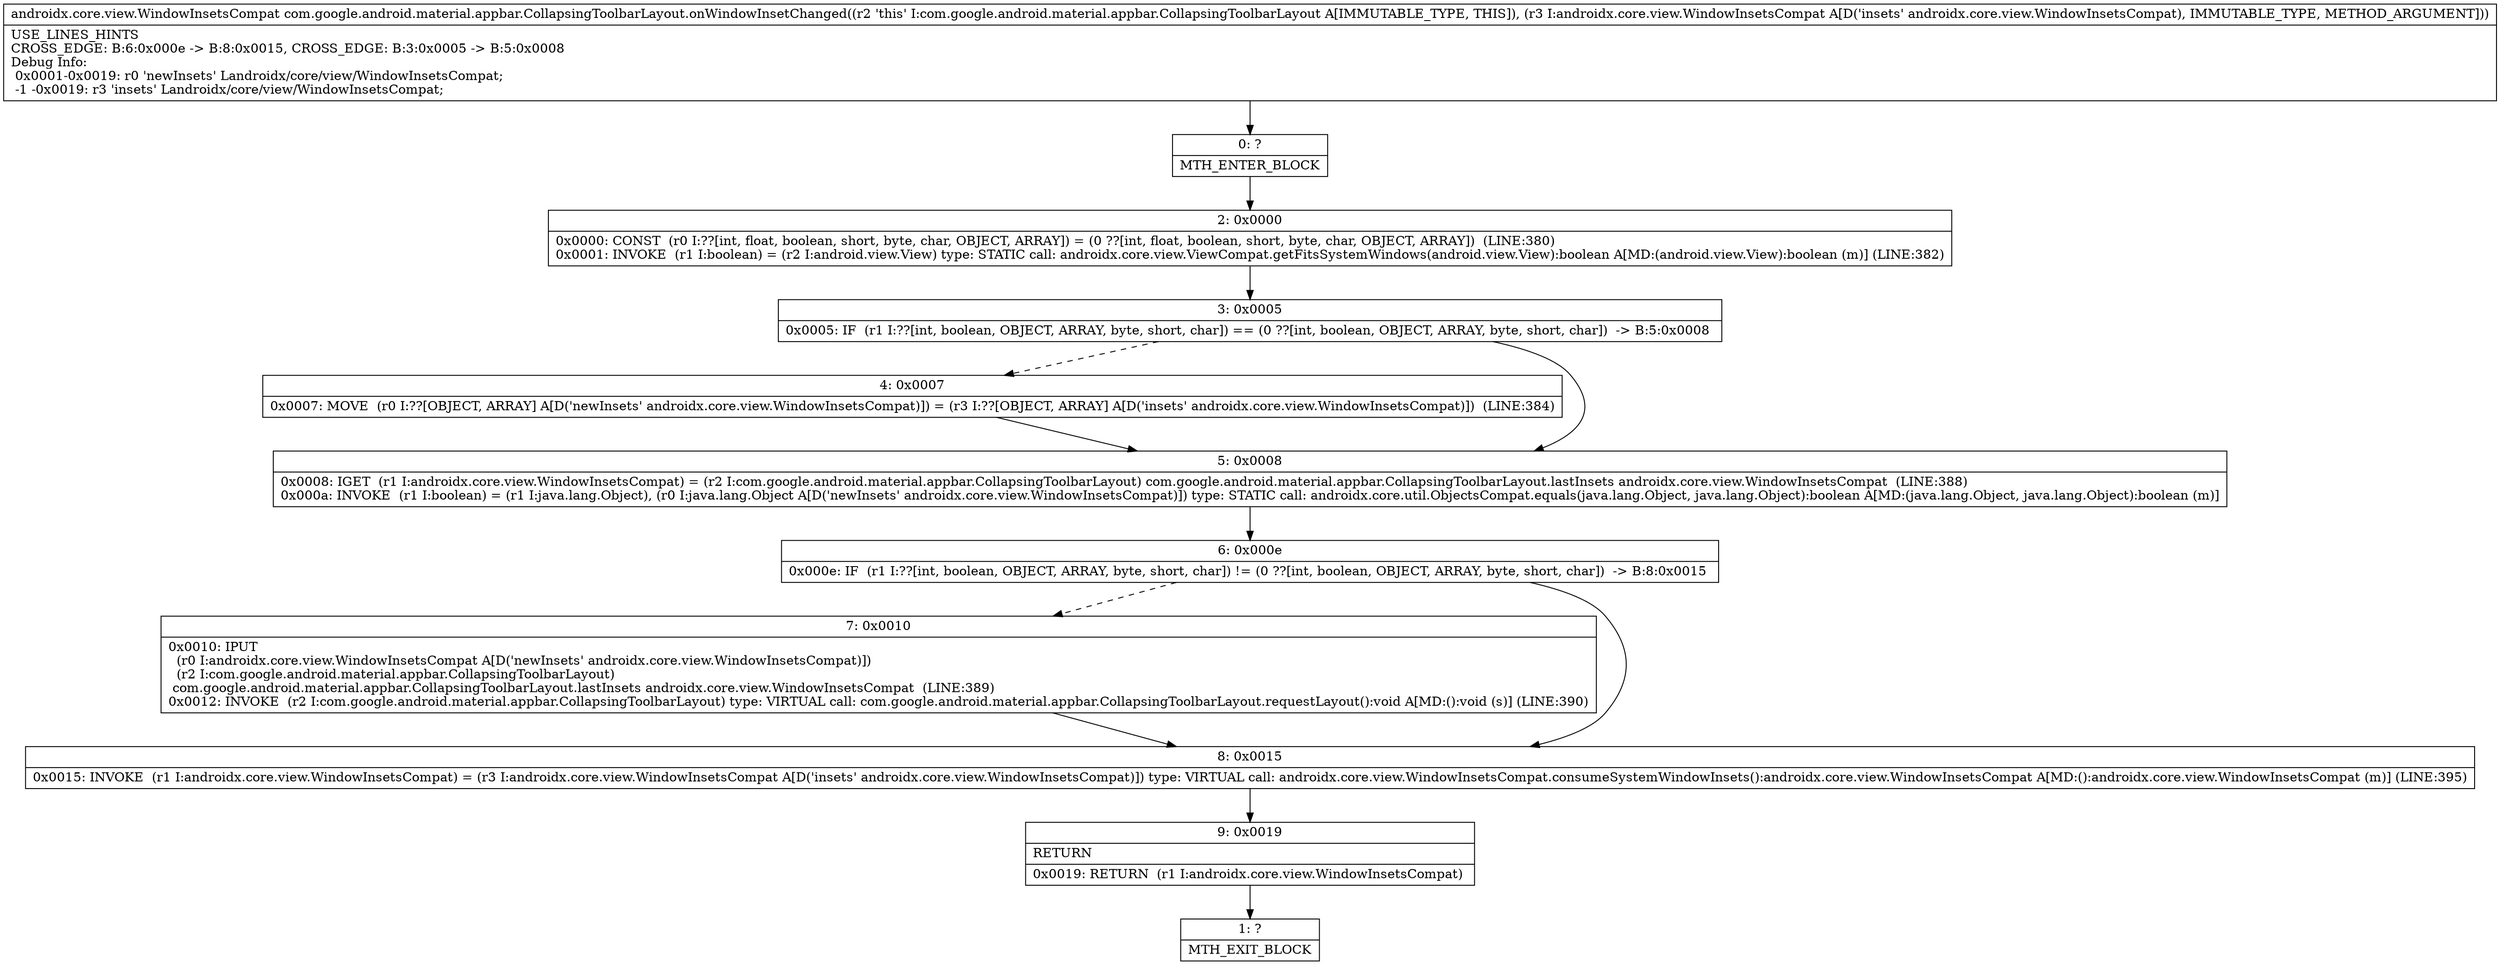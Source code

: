 digraph "CFG forcom.google.android.material.appbar.CollapsingToolbarLayout.onWindowInsetChanged(Landroidx\/core\/view\/WindowInsetsCompat;)Landroidx\/core\/view\/WindowInsetsCompat;" {
Node_0 [shape=record,label="{0\:\ ?|MTH_ENTER_BLOCK\l}"];
Node_2 [shape=record,label="{2\:\ 0x0000|0x0000: CONST  (r0 I:??[int, float, boolean, short, byte, char, OBJECT, ARRAY]) = (0 ??[int, float, boolean, short, byte, char, OBJECT, ARRAY])  (LINE:380)\l0x0001: INVOKE  (r1 I:boolean) = (r2 I:android.view.View) type: STATIC call: androidx.core.view.ViewCompat.getFitsSystemWindows(android.view.View):boolean A[MD:(android.view.View):boolean (m)] (LINE:382)\l}"];
Node_3 [shape=record,label="{3\:\ 0x0005|0x0005: IF  (r1 I:??[int, boolean, OBJECT, ARRAY, byte, short, char]) == (0 ??[int, boolean, OBJECT, ARRAY, byte, short, char])  \-\> B:5:0x0008 \l}"];
Node_4 [shape=record,label="{4\:\ 0x0007|0x0007: MOVE  (r0 I:??[OBJECT, ARRAY] A[D('newInsets' androidx.core.view.WindowInsetsCompat)]) = (r3 I:??[OBJECT, ARRAY] A[D('insets' androidx.core.view.WindowInsetsCompat)])  (LINE:384)\l}"];
Node_5 [shape=record,label="{5\:\ 0x0008|0x0008: IGET  (r1 I:androidx.core.view.WindowInsetsCompat) = (r2 I:com.google.android.material.appbar.CollapsingToolbarLayout) com.google.android.material.appbar.CollapsingToolbarLayout.lastInsets androidx.core.view.WindowInsetsCompat  (LINE:388)\l0x000a: INVOKE  (r1 I:boolean) = (r1 I:java.lang.Object), (r0 I:java.lang.Object A[D('newInsets' androidx.core.view.WindowInsetsCompat)]) type: STATIC call: androidx.core.util.ObjectsCompat.equals(java.lang.Object, java.lang.Object):boolean A[MD:(java.lang.Object, java.lang.Object):boolean (m)]\l}"];
Node_6 [shape=record,label="{6\:\ 0x000e|0x000e: IF  (r1 I:??[int, boolean, OBJECT, ARRAY, byte, short, char]) != (0 ??[int, boolean, OBJECT, ARRAY, byte, short, char])  \-\> B:8:0x0015 \l}"];
Node_7 [shape=record,label="{7\:\ 0x0010|0x0010: IPUT  \l  (r0 I:androidx.core.view.WindowInsetsCompat A[D('newInsets' androidx.core.view.WindowInsetsCompat)])\l  (r2 I:com.google.android.material.appbar.CollapsingToolbarLayout)\l com.google.android.material.appbar.CollapsingToolbarLayout.lastInsets androidx.core.view.WindowInsetsCompat  (LINE:389)\l0x0012: INVOKE  (r2 I:com.google.android.material.appbar.CollapsingToolbarLayout) type: VIRTUAL call: com.google.android.material.appbar.CollapsingToolbarLayout.requestLayout():void A[MD:():void (s)] (LINE:390)\l}"];
Node_8 [shape=record,label="{8\:\ 0x0015|0x0015: INVOKE  (r1 I:androidx.core.view.WindowInsetsCompat) = (r3 I:androidx.core.view.WindowInsetsCompat A[D('insets' androidx.core.view.WindowInsetsCompat)]) type: VIRTUAL call: androidx.core.view.WindowInsetsCompat.consumeSystemWindowInsets():androidx.core.view.WindowInsetsCompat A[MD:():androidx.core.view.WindowInsetsCompat (m)] (LINE:395)\l}"];
Node_9 [shape=record,label="{9\:\ 0x0019|RETURN\l|0x0019: RETURN  (r1 I:androidx.core.view.WindowInsetsCompat) \l}"];
Node_1 [shape=record,label="{1\:\ ?|MTH_EXIT_BLOCK\l}"];
MethodNode[shape=record,label="{androidx.core.view.WindowInsetsCompat com.google.android.material.appbar.CollapsingToolbarLayout.onWindowInsetChanged((r2 'this' I:com.google.android.material.appbar.CollapsingToolbarLayout A[IMMUTABLE_TYPE, THIS]), (r3 I:androidx.core.view.WindowInsetsCompat A[D('insets' androidx.core.view.WindowInsetsCompat), IMMUTABLE_TYPE, METHOD_ARGUMENT]))  | USE_LINES_HINTS\lCROSS_EDGE: B:6:0x000e \-\> B:8:0x0015, CROSS_EDGE: B:3:0x0005 \-\> B:5:0x0008\lDebug Info:\l  0x0001\-0x0019: r0 'newInsets' Landroidx\/core\/view\/WindowInsetsCompat;\l  \-1 \-0x0019: r3 'insets' Landroidx\/core\/view\/WindowInsetsCompat;\l}"];
MethodNode -> Node_0;Node_0 -> Node_2;
Node_2 -> Node_3;
Node_3 -> Node_4[style=dashed];
Node_3 -> Node_5;
Node_4 -> Node_5;
Node_5 -> Node_6;
Node_6 -> Node_7[style=dashed];
Node_6 -> Node_8;
Node_7 -> Node_8;
Node_8 -> Node_9;
Node_9 -> Node_1;
}


